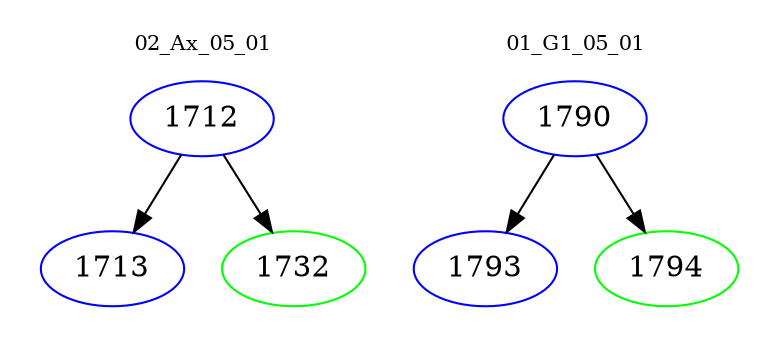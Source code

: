 digraph{
subgraph cluster_0 {
color = white
label = "02_Ax_05_01";
fontsize=10;
T0_1712 [label="1712", color="blue"]
T0_1712 -> T0_1713 [color="black"]
T0_1713 [label="1713", color="blue"]
T0_1712 -> T0_1732 [color="black"]
T0_1732 [label="1732", color="green"]
}
subgraph cluster_1 {
color = white
label = "01_G1_05_01";
fontsize=10;
T1_1790 [label="1790", color="blue"]
T1_1790 -> T1_1793 [color="black"]
T1_1793 [label="1793", color="blue"]
T1_1790 -> T1_1794 [color="black"]
T1_1794 [label="1794", color="green"]
}
}
